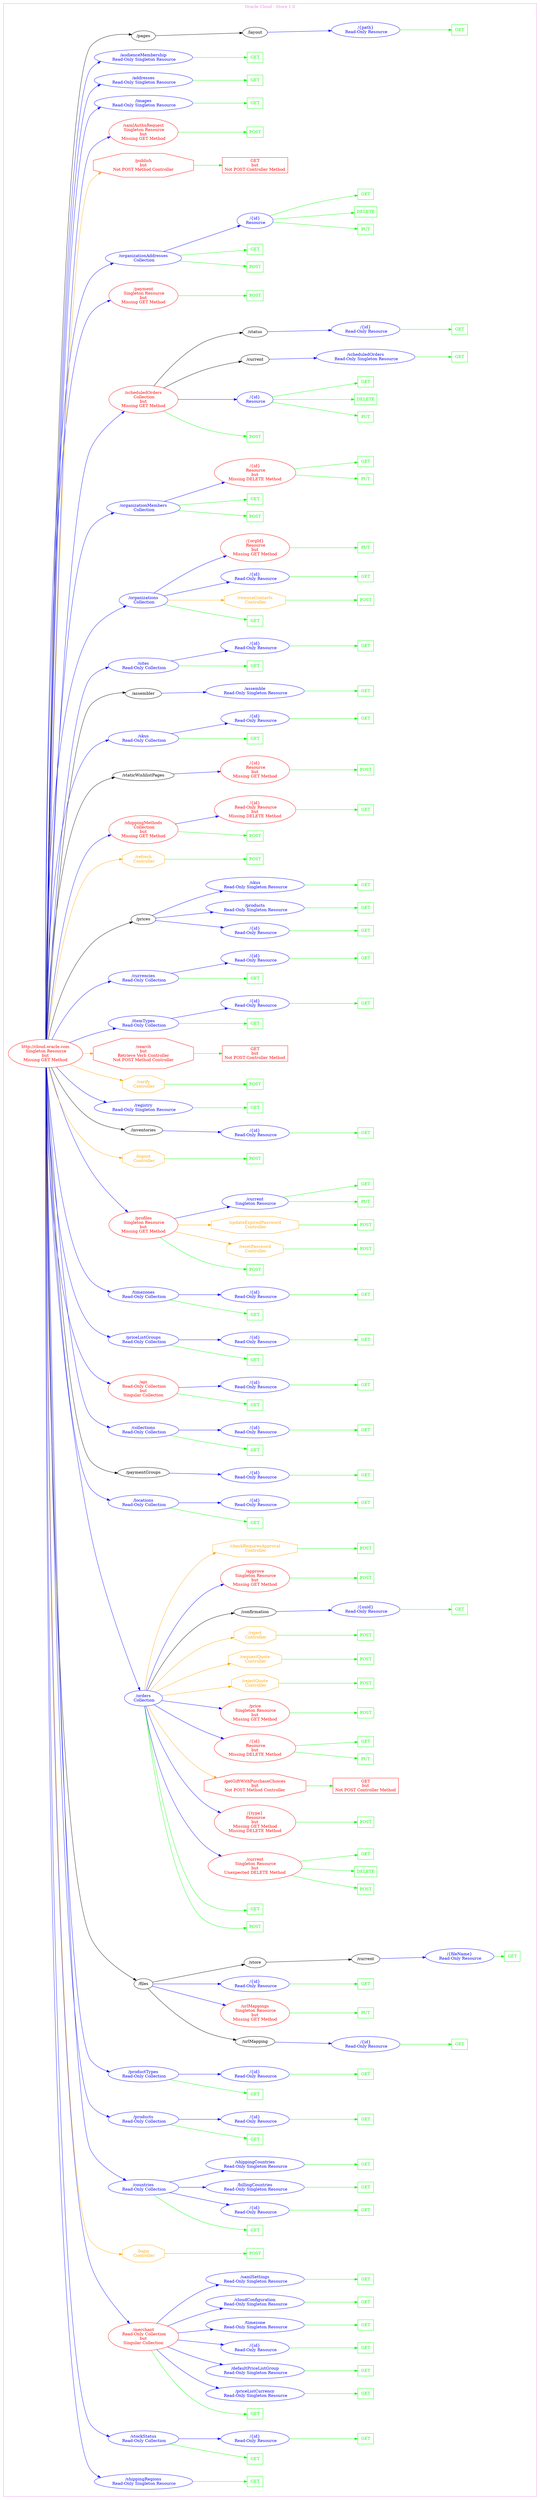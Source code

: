 digraph Cloud_Computing_REST_API {
rankdir="LR";
subgraph cluster_0 {
label="Oracle Cloud - Store 1.0"
color=violet
fontcolor=violet
subgraph cluster_1 {
label=""
color=white
fontcolor=white
node1 [label="http://cloud.oracle.com\n Singleton Resource\nbut\nMissing GET Method", shape="ellipse", color="red", fontcolor="red"]
node1 -> node2 [color="blue", fontcolor="blue"]
subgraph cluster_2 {
label=""
color=white
fontcolor=white
node2 [label="/shippingRegions\n Read-Only Singleton Resource", shape="ellipse", color="blue", fontcolor="blue"]
node2 -> node3 [color="green", fontcolor="green"]
subgraph cluster_3 {
label=""
color=white
fontcolor=white
node3 [label="GET", shape="box", color="green", fontcolor="green"]
}
}
node1 -> node4 [color="blue", fontcolor="blue"]
subgraph cluster_4 {
label=""
color=white
fontcolor=white
node4 [label="/stockStatus\n Read-Only Collection", shape="ellipse", color="blue", fontcolor="blue"]
node4 -> node5 [color="green", fontcolor="green"]
subgraph cluster_5 {
label=""
color=white
fontcolor=white
node5 [label="GET", shape="box", color="green", fontcolor="green"]
}
node4 -> node6 [color="blue", fontcolor="blue"]
subgraph cluster_6 {
label=""
color=white
fontcolor=white
node6 [label="/{id}\n Read-Only Resource", shape="ellipse", color="blue", fontcolor="blue"]
node6 -> node7 [color="green", fontcolor="green"]
subgraph cluster_7 {
label=""
color=white
fontcolor=white
node7 [label="GET", shape="box", color="green", fontcolor="green"]
}
}
}
node1 -> node8 [color="blue", fontcolor="blue"]
subgraph cluster_8 {
label=""
color=white
fontcolor=white
node8 [label="/merchant\n Read-Only Collection\nbut\nSingular Collection", shape="ellipse", color="red", fontcolor="red"]
node8 -> node9 [color="green", fontcolor="green"]
subgraph cluster_9 {
label=""
color=white
fontcolor=white
node9 [label="GET", shape="box", color="green", fontcolor="green"]
}
node8 -> node10 [color="blue", fontcolor="blue"]
subgraph cluster_10 {
label=""
color=white
fontcolor=white
node10 [label="/priceListCurrency\n Read-Only Singleton Resource", shape="ellipse", color="blue", fontcolor="blue"]
node10 -> node11 [color="green", fontcolor="green"]
subgraph cluster_11 {
label=""
color=white
fontcolor=white
node11 [label="GET", shape="box", color="green", fontcolor="green"]
}
}
node8 -> node12 [color="blue", fontcolor="blue"]
subgraph cluster_12 {
label=""
color=white
fontcolor=white
node12 [label="/defaultPriceListGroup\n Read-Only Singleton Resource", shape="ellipse", color="blue", fontcolor="blue"]
node12 -> node13 [color="green", fontcolor="green"]
subgraph cluster_13 {
label=""
color=white
fontcolor=white
node13 [label="GET", shape="box", color="green", fontcolor="green"]
}
}
node8 -> node14 [color="blue", fontcolor="blue"]
subgraph cluster_14 {
label=""
color=white
fontcolor=white
node14 [label="/{id}\n Read-Only Resource", shape="ellipse", color="blue", fontcolor="blue"]
node14 -> node15 [color="green", fontcolor="green"]
subgraph cluster_15 {
label=""
color=white
fontcolor=white
node15 [label="GET", shape="box", color="green", fontcolor="green"]
}
}
node8 -> node16 [color="blue", fontcolor="blue"]
subgraph cluster_16 {
label=""
color=white
fontcolor=white
node16 [label="/timezone\n Read-Only Singleton Resource", shape="ellipse", color="blue", fontcolor="blue"]
node16 -> node17 [color="green", fontcolor="green"]
subgraph cluster_17 {
label=""
color=white
fontcolor=white
node17 [label="GET", shape="box", color="green", fontcolor="green"]
}
}
node8 -> node18 [color="blue", fontcolor="blue"]
subgraph cluster_18 {
label=""
color=white
fontcolor=white
node18 [label="/cloudConfiguration\n Read-Only Singleton Resource", shape="ellipse", color="blue", fontcolor="blue"]
node18 -> node19 [color="green", fontcolor="green"]
subgraph cluster_19 {
label=""
color=white
fontcolor=white
node19 [label="GET", shape="box", color="green", fontcolor="green"]
}
}
node8 -> node20 [color="blue", fontcolor="blue"]
subgraph cluster_20 {
label=""
color=white
fontcolor=white
node20 [label="/samlSettings\n Read-Only Singleton Resource", shape="ellipse", color="blue", fontcolor="blue"]
node20 -> node21 [color="green", fontcolor="green"]
subgraph cluster_21 {
label=""
color=white
fontcolor=white
node21 [label="GET", shape="box", color="green", fontcolor="green"]
}
}
}
node1 -> node22 [color="orange", fontcolor="orange"]
subgraph cluster_22 {
label=""
color=white
fontcolor=white
node22 [label="/login\n Controller", shape="octagon", color="orange", fontcolor="orange"]
node22 -> node23 [color="green", fontcolor="green"]
subgraph cluster_23 {
label=""
color=white
fontcolor=white
node23 [label="POST", shape="box", color="green", fontcolor="green"]
}
}
node1 -> node24 [color="blue", fontcolor="blue"]
subgraph cluster_24 {
label=""
color=white
fontcolor=white
node24 [label="/countries\n Read-Only Collection", shape="ellipse", color="blue", fontcolor="blue"]
node24 -> node25 [color="green", fontcolor="green"]
subgraph cluster_25 {
label=""
color=white
fontcolor=white
node25 [label="GET", shape="box", color="green", fontcolor="green"]
}
node24 -> node26 [color="blue", fontcolor="blue"]
subgraph cluster_26 {
label=""
color=white
fontcolor=white
node26 [label="/{id}\n Read-Only Resource", shape="ellipse", color="blue", fontcolor="blue"]
node26 -> node27 [color="green", fontcolor="green"]
subgraph cluster_27 {
label=""
color=white
fontcolor=white
node27 [label="GET", shape="box", color="green", fontcolor="green"]
}
}
node24 -> node28 [color="blue", fontcolor="blue"]
subgraph cluster_28 {
label=""
color=white
fontcolor=white
node28 [label="/billingCountries\n Read-Only Singleton Resource", shape="ellipse", color="blue", fontcolor="blue"]
node28 -> node29 [color="green", fontcolor="green"]
subgraph cluster_29 {
label=""
color=white
fontcolor=white
node29 [label="GET", shape="box", color="green", fontcolor="green"]
}
}
node24 -> node30 [color="blue", fontcolor="blue"]
subgraph cluster_30 {
label=""
color=white
fontcolor=white
node30 [label="/shippingCountries\n Read-Only Singleton Resource", shape="ellipse", color="blue", fontcolor="blue"]
node30 -> node31 [color="green", fontcolor="green"]
subgraph cluster_31 {
label=""
color=white
fontcolor=white
node31 [label="GET", shape="box", color="green", fontcolor="green"]
}
}
}
node1 -> node32 [color="blue", fontcolor="blue"]
subgraph cluster_32 {
label=""
color=white
fontcolor=white
node32 [label="/products\n Read-Only Collection", shape="ellipse", color="blue", fontcolor="blue"]
node32 -> node33 [color="green", fontcolor="green"]
subgraph cluster_33 {
label=""
color=white
fontcolor=white
node33 [label="GET", shape="box", color="green", fontcolor="green"]
}
node32 -> node34 [color="blue", fontcolor="blue"]
subgraph cluster_34 {
label=""
color=white
fontcolor=white
node34 [label="/{id}\n Read-Only Resource", shape="ellipse", color="blue", fontcolor="blue"]
node34 -> node35 [color="green", fontcolor="green"]
subgraph cluster_35 {
label=""
color=white
fontcolor=white
node35 [label="GET", shape="box", color="green", fontcolor="green"]
}
}
}
node1 -> node36 [color="blue", fontcolor="blue"]
subgraph cluster_36 {
label=""
color=white
fontcolor=white
node36 [label="/productTypes\n Read-Only Collection", shape="ellipse", color="blue", fontcolor="blue"]
node36 -> node37 [color="green", fontcolor="green"]
subgraph cluster_37 {
label=""
color=white
fontcolor=white
node37 [label="GET", shape="box", color="green", fontcolor="green"]
}
node36 -> node38 [color="blue", fontcolor="blue"]
subgraph cluster_38 {
label=""
color=white
fontcolor=white
node38 [label="/{id}\n Read-Only Resource", shape="ellipse", color="blue", fontcolor="blue"]
node38 -> node39 [color="green", fontcolor="green"]
subgraph cluster_39 {
label=""
color=white
fontcolor=white
node39 [label="GET", shape="box", color="green", fontcolor="green"]
}
}
}
node1 -> node40 [color="black", fontcolor="black"]
subgraph cluster_40 {
label=""
color=white
fontcolor=white
node40 [label="/files", shape="ellipse", color="black", fontcolor="black"]
node40 -> node41 [color="black", fontcolor="black"]
subgraph cluster_41 {
label=""
color=white
fontcolor=white
node41 [label="/urlMapping", shape="ellipse", color="black", fontcolor="black"]
node41 -> node42 [color="blue", fontcolor="blue"]
subgraph cluster_42 {
label=""
color=white
fontcolor=white
node42 [label="/{id}\n Read-Only Resource", shape="ellipse", color="blue", fontcolor="blue"]
node42 -> node43 [color="green", fontcolor="green"]
subgraph cluster_43 {
label=""
color=white
fontcolor=white
node43 [label="GET", shape="box", color="green", fontcolor="green"]
}
}
}
node40 -> node44 [color="blue", fontcolor="blue"]
subgraph cluster_44 {
label=""
color=white
fontcolor=white
node44 [label="/urlMappings\n Singleton Resource\nbut\nMissing GET Method", shape="ellipse", color="red", fontcolor="red"]
node44 -> node45 [color="green", fontcolor="green"]
subgraph cluster_45 {
label=""
color=white
fontcolor=white
node45 [label="PUT", shape="box", color="green", fontcolor="green"]
}
}
node40 -> node46 [color="blue", fontcolor="blue"]
subgraph cluster_46 {
label=""
color=white
fontcolor=white
node46 [label="/{id}\n Read-Only Resource", shape="ellipse", color="blue", fontcolor="blue"]
node46 -> node47 [color="green", fontcolor="green"]
subgraph cluster_47 {
label=""
color=white
fontcolor=white
node47 [label="GET", shape="box", color="green", fontcolor="green"]
}
}
node40 -> node48 [color="black", fontcolor="black"]
subgraph cluster_48 {
label=""
color=white
fontcolor=white
node48 [label="/store", shape="ellipse", color="black", fontcolor="black"]
node48 -> node49 [color="black", fontcolor="black"]
subgraph cluster_49 {
label=""
color=white
fontcolor=white
node49 [label="/current", shape="ellipse", color="black", fontcolor="black"]
node49 -> node50 [color="blue", fontcolor="blue"]
subgraph cluster_50 {
label=""
color=white
fontcolor=white
node50 [label="/{fileName}\n Read-Only Resource", shape="ellipse", color="blue", fontcolor="blue"]
node50 -> node51 [color="green", fontcolor="green"]
subgraph cluster_51 {
label=""
color=white
fontcolor=white
node51 [label="GET", shape="box", color="green", fontcolor="green"]
}
}
}
}
}
node1 -> node52 [color="blue", fontcolor="blue"]
subgraph cluster_52 {
label=""
color=white
fontcolor=white
node52 [label="/orders\n Collection", shape="ellipse", color="blue", fontcolor="blue"]
node52 -> node53 [color="green", fontcolor="green"]
subgraph cluster_53 {
label=""
color=white
fontcolor=white
node53 [label="POST", shape="box", color="green", fontcolor="green"]
}
node52 -> node54 [color="green", fontcolor="green"]
subgraph cluster_54 {
label=""
color=white
fontcolor=white
node54 [label="GET", shape="box", color="green", fontcolor="green"]
}
node52 -> node55 [color="blue", fontcolor="blue"]
subgraph cluster_55 {
label=""
color=white
fontcolor=white
node55 [label="/current\n Singleton Resource\nbut\nUnexpected DELETE Method", shape="ellipse", color="red", fontcolor="red"]
node55 -> node56 [color="green", fontcolor="green"]
subgraph cluster_56 {
label=""
color=white
fontcolor=white
node56 [label="POST", shape="box", color="green", fontcolor="green"]
}
node55 -> node57 [color="green", fontcolor="green"]
subgraph cluster_57 {
label=""
color=white
fontcolor=white
node57 [label="DELETE", shape="box", color="green", fontcolor="green"]
}
node55 -> node58 [color="green", fontcolor="green"]
subgraph cluster_58 {
label=""
color=white
fontcolor=white
node58 [label="GET", shape="box", color="green", fontcolor="green"]
}
}
node52 -> node59 [color="blue", fontcolor="blue"]
subgraph cluster_59 {
label=""
color=white
fontcolor=white
node59 [label="/{type}\n Resource\nbut\nMissing GET Method\nMissing DELETE Method", shape="ellipse", color="red", fontcolor="red"]
node59 -> node60 [color="green", fontcolor="green"]
subgraph cluster_60 {
label=""
color=white
fontcolor=white
node60 [label="POST", shape="box", color="green", fontcolor="green"]
}
}
node52 -> node61 [color="orange", fontcolor="orange"]
subgraph cluster_61 {
label=""
color=white
fontcolor=white
node61 [label="/getGiftWithPurchaseChoices\nbut\nNot POST Method Controller", shape="octagon", color="red", fontcolor="red"]
node61 -> node62 [color="green", fontcolor="green"]
subgraph cluster_62 {
label=""
color=white
fontcolor=white
node62 [label="GET\nbut\nNot POST Controller Method", shape="box", color="red", fontcolor="red"]
}
}
node52 -> node63 [color="blue", fontcolor="blue"]
subgraph cluster_63 {
label=""
color=white
fontcolor=white
node63 [label="/{id}\n Resource\nbut\nMissing DELETE Method", shape="ellipse", color="red", fontcolor="red"]
node63 -> node64 [color="green", fontcolor="green"]
subgraph cluster_64 {
label=""
color=white
fontcolor=white
node64 [label="PUT", shape="box", color="green", fontcolor="green"]
}
node63 -> node65 [color="green", fontcolor="green"]
subgraph cluster_65 {
label=""
color=white
fontcolor=white
node65 [label="GET", shape="box", color="green", fontcolor="green"]
}
}
node52 -> node66 [color="blue", fontcolor="blue"]
subgraph cluster_66 {
label=""
color=white
fontcolor=white
node66 [label="/price\n Singleton Resource\nbut\nMissing GET Method", shape="ellipse", color="red", fontcolor="red"]
node66 -> node67 [color="green", fontcolor="green"]
subgraph cluster_67 {
label=""
color=white
fontcolor=white
node67 [label="POST", shape="box", color="green", fontcolor="green"]
}
}
node52 -> node68 [color="orange", fontcolor="orange"]
subgraph cluster_68 {
label=""
color=white
fontcolor=white
node68 [label="/rejectQuote\n Controller", shape="octagon", color="orange", fontcolor="orange"]
node68 -> node69 [color="green", fontcolor="green"]
subgraph cluster_69 {
label=""
color=white
fontcolor=white
node69 [label="POST", shape="box", color="green", fontcolor="green"]
}
}
node52 -> node70 [color="orange", fontcolor="orange"]
subgraph cluster_70 {
label=""
color=white
fontcolor=white
node70 [label="/requestQuote\n Controller", shape="octagon", color="orange", fontcolor="orange"]
node70 -> node71 [color="green", fontcolor="green"]
subgraph cluster_71 {
label=""
color=white
fontcolor=white
node71 [label="POST", shape="box", color="green", fontcolor="green"]
}
}
node52 -> node72 [color="orange", fontcolor="orange"]
subgraph cluster_72 {
label=""
color=white
fontcolor=white
node72 [label="/reject\n Controller", shape="octagon", color="orange", fontcolor="orange"]
node72 -> node73 [color="green", fontcolor="green"]
subgraph cluster_73 {
label=""
color=white
fontcolor=white
node73 [label="POST", shape="box", color="green", fontcolor="green"]
}
}
node52 -> node74 [color="black", fontcolor="black"]
subgraph cluster_74 {
label=""
color=white
fontcolor=white
node74 [label="/confirmation", shape="ellipse", color="black", fontcolor="black"]
node74 -> node75 [color="blue", fontcolor="blue"]
subgraph cluster_75 {
label=""
color=white
fontcolor=white
node75 [label="/{uuid}\n Read-Only Resource", shape="ellipse", color="blue", fontcolor="blue"]
node75 -> node76 [color="green", fontcolor="green"]
subgraph cluster_76 {
label=""
color=white
fontcolor=white
node76 [label="GET", shape="box", color="green", fontcolor="green"]
}
}
}
node52 -> node77 [color="blue", fontcolor="blue"]
subgraph cluster_77 {
label=""
color=white
fontcolor=white
node77 [label="/approve\n Singleton Resource\nbut\nMissing GET Method", shape="ellipse", color="red", fontcolor="red"]
node77 -> node78 [color="green", fontcolor="green"]
subgraph cluster_78 {
label=""
color=white
fontcolor=white
node78 [label="POST", shape="box", color="green", fontcolor="green"]
}
}
node52 -> node79 [color="orange", fontcolor="orange"]
subgraph cluster_79 {
label=""
color=white
fontcolor=white
node79 [label="/checkRequiresApproval\n Controller", shape="octagon", color="orange", fontcolor="orange"]
node79 -> node80 [color="green", fontcolor="green"]
subgraph cluster_80 {
label=""
color=white
fontcolor=white
node80 [label="POST", shape="box", color="green", fontcolor="green"]
}
}
}
node1 -> node81 [color="blue", fontcolor="blue"]
subgraph cluster_81 {
label=""
color=white
fontcolor=white
node81 [label="/locations\n Read-Only Collection", shape="ellipse", color="blue", fontcolor="blue"]
node81 -> node82 [color="green", fontcolor="green"]
subgraph cluster_82 {
label=""
color=white
fontcolor=white
node82 [label="GET", shape="box", color="green", fontcolor="green"]
}
node81 -> node83 [color="blue", fontcolor="blue"]
subgraph cluster_83 {
label=""
color=white
fontcolor=white
node83 [label="/{id}\n Read-Only Resource", shape="ellipse", color="blue", fontcolor="blue"]
node83 -> node84 [color="green", fontcolor="green"]
subgraph cluster_84 {
label=""
color=white
fontcolor=white
node84 [label="GET", shape="box", color="green", fontcolor="green"]
}
}
}
node1 -> node85 [color="black", fontcolor="black"]
subgraph cluster_85 {
label=""
color=white
fontcolor=white
node85 [label="/paymentGroups", shape="ellipse", color="black", fontcolor="black"]
node85 -> node86 [color="blue", fontcolor="blue"]
subgraph cluster_86 {
label=""
color=white
fontcolor=white
node86 [label="/{id}\n Read-Only Resource", shape="ellipse", color="blue", fontcolor="blue"]
node86 -> node87 [color="green", fontcolor="green"]
subgraph cluster_87 {
label=""
color=white
fontcolor=white
node87 [label="GET", shape="box", color="green", fontcolor="green"]
}
}
}
node1 -> node88 [color="blue", fontcolor="blue"]
subgraph cluster_88 {
label=""
color=white
fontcolor=white
node88 [label="/collections\n Read-Only Collection", shape="ellipse", color="blue", fontcolor="blue"]
node88 -> node89 [color="green", fontcolor="green"]
subgraph cluster_89 {
label=""
color=white
fontcolor=white
node89 [label="GET", shape="box", color="green", fontcolor="green"]
}
node88 -> node90 [color="blue", fontcolor="blue"]
subgraph cluster_90 {
label=""
color=white
fontcolor=white
node90 [label="/{id}\n Read-Only Resource", shape="ellipse", color="blue", fontcolor="blue"]
node90 -> node91 [color="green", fontcolor="green"]
subgraph cluster_91 {
label=""
color=white
fontcolor=white
node91 [label="GET", shape="box", color="green", fontcolor="green"]
}
}
}
node1 -> node92 [color="blue", fontcolor="blue"]
subgraph cluster_92 {
label=""
color=white
fontcolor=white
node92 [label="/api\n Read-Only Collection\nbut\nSingular Collection", shape="ellipse", color="red", fontcolor="red"]
node92 -> node93 [color="green", fontcolor="green"]
subgraph cluster_93 {
label=""
color=white
fontcolor=white
node93 [label="GET", shape="box", color="green", fontcolor="green"]
}
node92 -> node94 [color="blue", fontcolor="blue"]
subgraph cluster_94 {
label=""
color=white
fontcolor=white
node94 [label="/{id}\n Read-Only Resource", shape="ellipse", color="blue", fontcolor="blue"]
node94 -> node95 [color="green", fontcolor="green"]
subgraph cluster_95 {
label=""
color=white
fontcolor=white
node95 [label="GET", shape="box", color="green", fontcolor="green"]
}
}
}
node1 -> node96 [color="blue", fontcolor="blue"]
subgraph cluster_96 {
label=""
color=white
fontcolor=white
node96 [label="/priceListGroups\n Read-Only Collection", shape="ellipse", color="blue", fontcolor="blue"]
node96 -> node97 [color="green", fontcolor="green"]
subgraph cluster_97 {
label=""
color=white
fontcolor=white
node97 [label="GET", shape="box", color="green", fontcolor="green"]
}
node96 -> node98 [color="blue", fontcolor="blue"]
subgraph cluster_98 {
label=""
color=white
fontcolor=white
node98 [label="/{id}\n Read-Only Resource", shape="ellipse", color="blue", fontcolor="blue"]
node98 -> node99 [color="green", fontcolor="green"]
subgraph cluster_99 {
label=""
color=white
fontcolor=white
node99 [label="GET", shape="box", color="green", fontcolor="green"]
}
}
}
node1 -> node100 [color="blue", fontcolor="blue"]
subgraph cluster_100 {
label=""
color=white
fontcolor=white
node100 [label="/timezones\n Read-Only Collection", shape="ellipse", color="blue", fontcolor="blue"]
node100 -> node101 [color="green", fontcolor="green"]
subgraph cluster_101 {
label=""
color=white
fontcolor=white
node101 [label="GET", shape="box", color="green", fontcolor="green"]
}
node100 -> node102 [color="blue", fontcolor="blue"]
subgraph cluster_102 {
label=""
color=white
fontcolor=white
node102 [label="/{id}\n Read-Only Resource", shape="ellipse", color="blue", fontcolor="blue"]
node102 -> node103 [color="green", fontcolor="green"]
subgraph cluster_103 {
label=""
color=white
fontcolor=white
node103 [label="GET", shape="box", color="green", fontcolor="green"]
}
}
}
node1 -> node104 [color="blue", fontcolor="blue"]
subgraph cluster_104 {
label=""
color=white
fontcolor=white
node104 [label="/profiles\n Singleton Resource\nbut\nMissing GET Method", shape="ellipse", color="red", fontcolor="red"]
node104 -> node105 [color="green", fontcolor="green"]
subgraph cluster_105 {
label=""
color=white
fontcolor=white
node105 [label="POST", shape="box", color="green", fontcolor="green"]
}
node104 -> node106 [color="orange", fontcolor="orange"]
subgraph cluster_106 {
label=""
color=white
fontcolor=white
node106 [label="/resetPassword\n Controller", shape="octagon", color="orange", fontcolor="orange"]
node106 -> node107 [color="green", fontcolor="green"]
subgraph cluster_107 {
label=""
color=white
fontcolor=white
node107 [label="POST", shape="box", color="green", fontcolor="green"]
}
}
node104 -> node108 [color="orange", fontcolor="orange"]
subgraph cluster_108 {
label=""
color=white
fontcolor=white
node108 [label="/updateExpiredPassword\n Controller", shape="octagon", color="orange", fontcolor="orange"]
node108 -> node109 [color="green", fontcolor="green"]
subgraph cluster_109 {
label=""
color=white
fontcolor=white
node109 [label="POST", shape="box", color="green", fontcolor="green"]
}
}
node104 -> node110 [color="blue", fontcolor="blue"]
subgraph cluster_110 {
label=""
color=white
fontcolor=white
node110 [label="/current\n Singleton Resource", shape="ellipse", color="blue", fontcolor="blue"]
node110 -> node111 [color="green", fontcolor="green"]
subgraph cluster_111 {
label=""
color=white
fontcolor=white
node111 [label="PUT", shape="box", color="green", fontcolor="green"]
}
node110 -> node112 [color="green", fontcolor="green"]
subgraph cluster_112 {
label=""
color=white
fontcolor=white
node112 [label="GET", shape="box", color="green", fontcolor="green"]
}
}
}
node1 -> node113 [color="orange", fontcolor="orange"]
subgraph cluster_113 {
label=""
color=white
fontcolor=white
node113 [label="/logout\n Controller", shape="octagon", color="orange", fontcolor="orange"]
node113 -> node114 [color="green", fontcolor="green"]
subgraph cluster_114 {
label=""
color=white
fontcolor=white
node114 [label="POST", shape="box", color="green", fontcolor="green"]
}
}
node1 -> node115 [color="black", fontcolor="black"]
subgraph cluster_115 {
label=""
color=white
fontcolor=white
node115 [label="/inventories", shape="ellipse", color="black", fontcolor="black"]
node115 -> node116 [color="blue", fontcolor="blue"]
subgraph cluster_116 {
label=""
color=white
fontcolor=white
node116 [label="/{id}\n Read-Only Resource", shape="ellipse", color="blue", fontcolor="blue"]
node116 -> node117 [color="green", fontcolor="green"]
subgraph cluster_117 {
label=""
color=white
fontcolor=white
node117 [label="GET", shape="box", color="green", fontcolor="green"]
}
}
}
node1 -> node118 [color="blue", fontcolor="blue"]
subgraph cluster_118 {
label=""
color=white
fontcolor=white
node118 [label="/registry\n Read-Only Singleton Resource", shape="ellipse", color="blue", fontcolor="blue"]
node118 -> node119 [color="green", fontcolor="green"]
subgraph cluster_119 {
label=""
color=white
fontcolor=white
node119 [label="GET", shape="box", color="green", fontcolor="green"]
}
}
node1 -> node120 [color="orange", fontcolor="orange"]
subgraph cluster_120 {
label=""
color=white
fontcolor=white
node120 [label="/verify\n Controller", shape="octagon", color="orange", fontcolor="orange"]
node120 -> node121 [color="green", fontcolor="green"]
subgraph cluster_121 {
label=""
color=white
fontcolor=white
node121 [label="POST", shape="box", color="green", fontcolor="green"]
}
}
node1 -> node122 [color="orange", fontcolor="orange"]
subgraph cluster_122 {
label=""
color=white
fontcolor=white
node122 [label="/search\nbut\nRetrieve Verb Controller\nNot POST Method Controller", shape="octagon", color="red", fontcolor="red"]
node122 -> node123 [color="green", fontcolor="green"]
subgraph cluster_123 {
label=""
color=white
fontcolor=white
node123 [label="GET\nbut\nNot POST Controller Method", shape="box", color="red", fontcolor="red"]
}
}
node1 -> node124 [color="blue", fontcolor="blue"]
subgraph cluster_124 {
label=""
color=white
fontcolor=white
node124 [label="/itemTypes\n Read-Only Collection", shape="ellipse", color="blue", fontcolor="blue"]
node124 -> node125 [color="green", fontcolor="green"]
subgraph cluster_125 {
label=""
color=white
fontcolor=white
node125 [label="GET", shape="box", color="green", fontcolor="green"]
}
node124 -> node126 [color="blue", fontcolor="blue"]
subgraph cluster_126 {
label=""
color=white
fontcolor=white
node126 [label="/{id}\n Read-Only Resource", shape="ellipse", color="blue", fontcolor="blue"]
node126 -> node127 [color="green", fontcolor="green"]
subgraph cluster_127 {
label=""
color=white
fontcolor=white
node127 [label="GET", shape="box", color="green", fontcolor="green"]
}
}
}
node1 -> node128 [color="blue", fontcolor="blue"]
subgraph cluster_128 {
label=""
color=white
fontcolor=white
node128 [label="/currencies\n Read-Only Collection", shape="ellipse", color="blue", fontcolor="blue"]
node128 -> node129 [color="green", fontcolor="green"]
subgraph cluster_129 {
label=""
color=white
fontcolor=white
node129 [label="GET", shape="box", color="green", fontcolor="green"]
}
node128 -> node130 [color="blue", fontcolor="blue"]
subgraph cluster_130 {
label=""
color=white
fontcolor=white
node130 [label="/{id}\n Read-Only Resource", shape="ellipse", color="blue", fontcolor="blue"]
node130 -> node131 [color="green", fontcolor="green"]
subgraph cluster_131 {
label=""
color=white
fontcolor=white
node131 [label="GET", shape="box", color="green", fontcolor="green"]
}
}
}
node1 -> node132 [color="black", fontcolor="black"]
subgraph cluster_132 {
label=""
color=white
fontcolor=white
node132 [label="/prices", shape="ellipse", color="black", fontcolor="black"]
node132 -> node133 [color="blue", fontcolor="blue"]
subgraph cluster_133 {
label=""
color=white
fontcolor=white
node133 [label="/{id}\n Read-Only Resource", shape="ellipse", color="blue", fontcolor="blue"]
node133 -> node134 [color="green", fontcolor="green"]
subgraph cluster_134 {
label=""
color=white
fontcolor=white
node134 [label="GET", shape="box", color="green", fontcolor="green"]
}
}
node132 -> node135 [color="blue", fontcolor="blue"]
subgraph cluster_135 {
label=""
color=white
fontcolor=white
node135 [label="/products\n Read-Only Singleton Resource", shape="ellipse", color="blue", fontcolor="blue"]
node135 -> node136 [color="green", fontcolor="green"]
subgraph cluster_136 {
label=""
color=white
fontcolor=white
node136 [label="GET", shape="box", color="green", fontcolor="green"]
}
}
node132 -> node137 [color="blue", fontcolor="blue"]
subgraph cluster_137 {
label=""
color=white
fontcolor=white
node137 [label="/skus\n Read-Only Singleton Resource", shape="ellipse", color="blue", fontcolor="blue"]
node137 -> node138 [color="green", fontcolor="green"]
subgraph cluster_138 {
label=""
color=white
fontcolor=white
node138 [label="GET", shape="box", color="green", fontcolor="green"]
}
}
}
node1 -> node139 [color="orange", fontcolor="orange"]
subgraph cluster_139 {
label=""
color=white
fontcolor=white
node139 [label="/refresh\n Controller", shape="octagon", color="orange", fontcolor="orange"]
node139 -> node140 [color="green", fontcolor="green"]
subgraph cluster_140 {
label=""
color=white
fontcolor=white
node140 [label="POST", shape="box", color="green", fontcolor="green"]
}
}
node1 -> node141 [color="blue", fontcolor="blue"]
subgraph cluster_141 {
label=""
color=white
fontcolor=white
node141 [label="/shippingMethods\n Collection\nbut\nMissing GET Method", shape="ellipse", color="red", fontcolor="red"]
node141 -> node142 [color="green", fontcolor="green"]
subgraph cluster_142 {
label=""
color=white
fontcolor=white
node142 [label="POST", shape="box", color="green", fontcolor="green"]
}
node141 -> node143 [color="blue", fontcolor="blue"]
subgraph cluster_143 {
label=""
color=white
fontcolor=white
node143 [label="/{id}\n Read-Only Resource\nbut\nMissing DELETE Method", shape="ellipse", color="red", fontcolor="red"]
node143 -> node144 [color="green", fontcolor="green"]
subgraph cluster_144 {
label=""
color=white
fontcolor=white
node144 [label="GET", shape="box", color="green", fontcolor="green"]
}
}
}
node1 -> node145 [color="black", fontcolor="black"]
subgraph cluster_145 {
label=""
color=white
fontcolor=white
node145 [label="/staticWishlistPages", shape="ellipse", color="black", fontcolor="black"]
node145 -> node146 [color="blue", fontcolor="blue"]
subgraph cluster_146 {
label=""
color=white
fontcolor=white
node146 [label="/{id}\n Resource\nbut\nMissing GET Method", shape="ellipse", color="red", fontcolor="red"]
node146 -> node147 [color="green", fontcolor="green"]
subgraph cluster_147 {
label=""
color=white
fontcolor=white
node147 [label="POST", shape="box", color="green", fontcolor="green"]
}
}
}
node1 -> node148 [color="blue", fontcolor="blue"]
subgraph cluster_148 {
label=""
color=white
fontcolor=white
node148 [label="/skus\n Read-Only Collection", shape="ellipse", color="blue", fontcolor="blue"]
node148 -> node149 [color="green", fontcolor="green"]
subgraph cluster_149 {
label=""
color=white
fontcolor=white
node149 [label="GET", shape="box", color="green", fontcolor="green"]
}
node148 -> node150 [color="blue", fontcolor="blue"]
subgraph cluster_150 {
label=""
color=white
fontcolor=white
node150 [label="/{id}\n Read-Only Resource", shape="ellipse", color="blue", fontcolor="blue"]
node150 -> node151 [color="green", fontcolor="green"]
subgraph cluster_151 {
label=""
color=white
fontcolor=white
node151 [label="GET", shape="box", color="green", fontcolor="green"]
}
}
}
node1 -> node152 [color="black", fontcolor="black"]
subgraph cluster_152 {
label=""
color=white
fontcolor=white
node152 [label="/assembler", shape="ellipse", color="black", fontcolor="black"]
node152 -> node153 [color="blue", fontcolor="blue"]
subgraph cluster_153 {
label=""
color=white
fontcolor=white
node153 [label="/assemble\n Read-Only Singleton Resource", shape="ellipse", color="blue", fontcolor="blue"]
node153 -> node154 [color="green", fontcolor="green"]
subgraph cluster_154 {
label=""
color=white
fontcolor=white
node154 [label="GET", shape="box", color="green", fontcolor="green"]
}
}
}
node1 -> node155 [color="blue", fontcolor="blue"]
subgraph cluster_155 {
label=""
color=white
fontcolor=white
node155 [label="/sites\n Read-Only Collection", shape="ellipse", color="blue", fontcolor="blue"]
node155 -> node156 [color="green", fontcolor="green"]
subgraph cluster_156 {
label=""
color=white
fontcolor=white
node156 [label="GET", shape="box", color="green", fontcolor="green"]
}
node155 -> node157 [color="blue", fontcolor="blue"]
subgraph cluster_157 {
label=""
color=white
fontcolor=white
node157 [label="/{id}\n Read-Only Resource", shape="ellipse", color="blue", fontcolor="blue"]
node157 -> node158 [color="green", fontcolor="green"]
subgraph cluster_158 {
label=""
color=white
fontcolor=white
node158 [label="GET", shape="box", color="green", fontcolor="green"]
}
}
}
node1 -> node159 [color="blue", fontcolor="blue"]
subgraph cluster_159 {
label=""
color=white
fontcolor=white
node159 [label="/organizations\n Collection", shape="ellipse", color="blue", fontcolor="blue"]
node159 -> node160 [color="green", fontcolor="green"]
subgraph cluster_160 {
label=""
color=white
fontcolor=white
node160 [label="GET", shape="box", color="green", fontcolor="green"]
}
node159 -> node161 [color="orange", fontcolor="orange"]
subgraph cluster_161 {
label=""
color=white
fontcolor=white
node161 [label="/removeContacts\n Controller", shape="octagon", color="orange", fontcolor="orange"]
node161 -> node162 [color="green", fontcolor="green"]
subgraph cluster_162 {
label=""
color=white
fontcolor=white
node162 [label="POST", shape="box", color="green", fontcolor="green"]
}
}
node159 -> node163 [color="blue", fontcolor="blue"]
subgraph cluster_163 {
label=""
color=white
fontcolor=white
node163 [label="/{id}\n Read-Only Resource", shape="ellipse", color="blue", fontcolor="blue"]
node163 -> node164 [color="green", fontcolor="green"]
subgraph cluster_164 {
label=""
color=white
fontcolor=white
node164 [label="GET", shape="box", color="green", fontcolor="green"]
}
}
node159 -> node165 [color="blue", fontcolor="blue"]
subgraph cluster_165 {
label=""
color=white
fontcolor=white
node165 [label="/{orgId}\n Resource\nbut\nMissing GET Method", shape="ellipse", color="red", fontcolor="red"]
node165 -> node166 [color="green", fontcolor="green"]
subgraph cluster_166 {
label=""
color=white
fontcolor=white
node166 [label="PUT", shape="box", color="green", fontcolor="green"]
}
}
}
node1 -> node167 [color="blue", fontcolor="blue"]
subgraph cluster_167 {
label=""
color=white
fontcolor=white
node167 [label="/organizationMembers\n Collection", shape="ellipse", color="blue", fontcolor="blue"]
node167 -> node168 [color="green", fontcolor="green"]
subgraph cluster_168 {
label=""
color=white
fontcolor=white
node168 [label="POST", shape="box", color="green", fontcolor="green"]
}
node167 -> node169 [color="green", fontcolor="green"]
subgraph cluster_169 {
label=""
color=white
fontcolor=white
node169 [label="GET", shape="box", color="green", fontcolor="green"]
}
node167 -> node170 [color="blue", fontcolor="blue"]
subgraph cluster_170 {
label=""
color=white
fontcolor=white
node170 [label="/{id}\n Resource\nbut\nMissing DELETE Method", shape="ellipse", color="red", fontcolor="red"]
node170 -> node171 [color="green", fontcolor="green"]
subgraph cluster_171 {
label=""
color=white
fontcolor=white
node171 [label="PUT", shape="box", color="green", fontcolor="green"]
}
node170 -> node172 [color="green", fontcolor="green"]
subgraph cluster_172 {
label=""
color=white
fontcolor=white
node172 [label="GET", shape="box", color="green", fontcolor="green"]
}
}
}
node1 -> node173 [color="blue", fontcolor="blue"]
subgraph cluster_173 {
label=""
color=white
fontcolor=white
node173 [label="/scheduledOrders\n Collection\nbut\nMissing GET Method", shape="ellipse", color="red", fontcolor="red"]
node173 -> node174 [color="green", fontcolor="green"]
subgraph cluster_174 {
label=""
color=white
fontcolor=white
node174 [label="POST", shape="box", color="green", fontcolor="green"]
}
node173 -> node175 [color="blue", fontcolor="blue"]
subgraph cluster_175 {
label=""
color=white
fontcolor=white
node175 [label="/{id}\n Resource", shape="ellipse", color="blue", fontcolor="blue"]
node175 -> node176 [color="green", fontcolor="green"]
subgraph cluster_176 {
label=""
color=white
fontcolor=white
node176 [label="PUT", shape="box", color="green", fontcolor="green"]
}
node175 -> node177 [color="green", fontcolor="green"]
subgraph cluster_177 {
label=""
color=white
fontcolor=white
node177 [label="DELETE", shape="box", color="green", fontcolor="green"]
}
node175 -> node178 [color="green", fontcolor="green"]
subgraph cluster_178 {
label=""
color=white
fontcolor=white
node178 [label="GET", shape="box", color="green", fontcolor="green"]
}
}
node173 -> node179 [color="black", fontcolor="black"]
subgraph cluster_179 {
label=""
color=white
fontcolor=white
node179 [label="/current", shape="ellipse", color="black", fontcolor="black"]
node179 -> node180 [color="blue", fontcolor="blue"]
subgraph cluster_180 {
label=""
color=white
fontcolor=white
node180 [label="/scheduledOrders\n Read-Only Singleton Resource", shape="ellipse", color="blue", fontcolor="blue"]
node180 -> node181 [color="green", fontcolor="green"]
subgraph cluster_181 {
label=""
color=white
fontcolor=white
node181 [label="GET", shape="box", color="green", fontcolor="green"]
}
}
}
node173 -> node182 [color="black", fontcolor="black"]
subgraph cluster_182 {
label=""
color=white
fontcolor=white
node182 [label="/status", shape="ellipse", color="black", fontcolor="black"]
node182 -> node183 [color="blue", fontcolor="blue"]
subgraph cluster_183 {
label=""
color=white
fontcolor=white
node183 [label="/{id}\n Read-Only Resource", shape="ellipse", color="blue", fontcolor="blue"]
node183 -> node184 [color="green", fontcolor="green"]
subgraph cluster_184 {
label=""
color=white
fontcolor=white
node184 [label="GET", shape="box", color="green", fontcolor="green"]
}
}
}
}
node1 -> node185 [color="blue", fontcolor="blue"]
subgraph cluster_185 {
label=""
color=white
fontcolor=white
node185 [label="/payment\n Singleton Resource\nbut\nMissing GET Method", shape="ellipse", color="red", fontcolor="red"]
node185 -> node186 [color="green", fontcolor="green"]
subgraph cluster_186 {
label=""
color=white
fontcolor=white
node186 [label="POST", shape="box", color="green", fontcolor="green"]
}
}
node1 -> node187 [color="blue", fontcolor="blue"]
subgraph cluster_187 {
label=""
color=white
fontcolor=white
node187 [label="/organizationAddresses\n Collection", shape="ellipse", color="blue", fontcolor="blue"]
node187 -> node188 [color="green", fontcolor="green"]
subgraph cluster_188 {
label=""
color=white
fontcolor=white
node188 [label="POST", shape="box", color="green", fontcolor="green"]
}
node187 -> node189 [color="green", fontcolor="green"]
subgraph cluster_189 {
label=""
color=white
fontcolor=white
node189 [label="GET", shape="box", color="green", fontcolor="green"]
}
node187 -> node190 [color="blue", fontcolor="blue"]
subgraph cluster_190 {
label=""
color=white
fontcolor=white
node190 [label="/{id}\n Resource", shape="ellipse", color="blue", fontcolor="blue"]
node190 -> node191 [color="green", fontcolor="green"]
subgraph cluster_191 {
label=""
color=white
fontcolor=white
node191 [label="PUT", shape="box", color="green", fontcolor="green"]
}
node190 -> node192 [color="green", fontcolor="green"]
subgraph cluster_192 {
label=""
color=white
fontcolor=white
node192 [label="DELETE", shape="box", color="green", fontcolor="green"]
}
node190 -> node193 [color="green", fontcolor="green"]
subgraph cluster_193 {
label=""
color=white
fontcolor=white
node193 [label="GET", shape="box", color="green", fontcolor="green"]
}
}
}
node1 -> node194 [color="orange", fontcolor="orange"]
subgraph cluster_194 {
label=""
color=white
fontcolor=white
node194 [label="/publish\nbut\nNot POST Method Controller", shape="octagon", color="red", fontcolor="red"]
node194 -> node195 [color="green", fontcolor="green"]
subgraph cluster_195 {
label=""
color=white
fontcolor=white
node195 [label="GET\nbut\nNot POST Controller Method", shape="box", color="red", fontcolor="red"]
}
}
node1 -> node196 [color="blue", fontcolor="blue"]
subgraph cluster_196 {
label=""
color=white
fontcolor=white
node196 [label="/samlAuthnRequest\n Singleton Resource\nbut\nMissing GET Method", shape="ellipse", color="red", fontcolor="red"]
node196 -> node197 [color="green", fontcolor="green"]
subgraph cluster_197 {
label=""
color=white
fontcolor=white
node197 [label="POST", shape="box", color="green", fontcolor="green"]
}
}
node1 -> node198 [color="blue", fontcolor="blue"]
subgraph cluster_198 {
label=""
color=white
fontcolor=white
node198 [label="/images\n Read-Only Singleton Resource", shape="ellipse", color="blue", fontcolor="blue"]
node198 -> node199 [color="green", fontcolor="green"]
subgraph cluster_199 {
label=""
color=white
fontcolor=white
node199 [label="GET", shape="box", color="green", fontcolor="green"]
}
}
node1 -> node200 [color="blue", fontcolor="blue"]
subgraph cluster_200 {
label=""
color=white
fontcolor=white
node200 [label="/addresses\n Read-Only Singleton Resource", shape="ellipse", color="blue", fontcolor="blue"]
node200 -> node201 [color="green", fontcolor="green"]
subgraph cluster_201 {
label=""
color=white
fontcolor=white
node201 [label="GET", shape="box", color="green", fontcolor="green"]
}
}
node1 -> node202 [color="blue", fontcolor="blue"]
subgraph cluster_202 {
label=""
color=white
fontcolor=white
node202 [label="/audienceMembership\n Read-Only Singleton Resource", shape="ellipse", color="blue", fontcolor="blue"]
node202 -> node203 [color="green", fontcolor="green"]
subgraph cluster_203 {
label=""
color=white
fontcolor=white
node203 [label="GET", shape="box", color="green", fontcolor="green"]
}
}
node1 -> node204 [color="black", fontcolor="black"]
subgraph cluster_204 {
label=""
color=white
fontcolor=white
node204 [label="/pages", shape="ellipse", color="black", fontcolor="black"]
node204 -> node205 [color="black", fontcolor="black"]
subgraph cluster_205 {
label=""
color=white
fontcolor=white
node205 [label="/layout", shape="ellipse", color="black", fontcolor="black"]
node205 -> node206 [color="blue", fontcolor="blue"]
subgraph cluster_206 {
label=""
color=white
fontcolor=white
node206 [label="/{path}\n Read-Only Resource", shape="ellipse", color="blue", fontcolor="blue"]
node206 -> node207 [color="green", fontcolor="green"]
subgraph cluster_207 {
label=""
color=white
fontcolor=white
node207 [label="GET", shape="box", color="green", fontcolor="green"]
}
}
}
}
}
}
}
